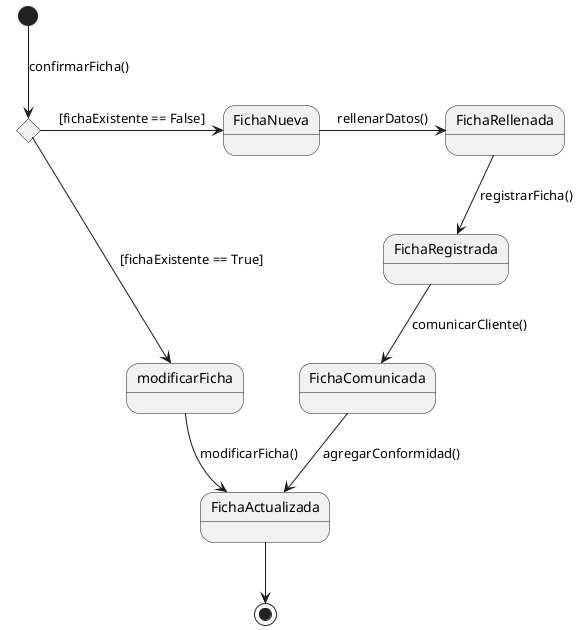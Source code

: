@startuml Ficha

state fichaExistente <<choice>>
[*] --> fichaExistente : confirmarFicha()
fichaExistente  ---> modificarFicha : [fichaExistente == True]

fichaExistente -right-> FichaNueva : [fichaExistente == False]
FichaNueva -right-> FichaRellenada : rellenarDatos()
FichaRellenada --> FichaRegistrada : registrarFicha()
FichaRegistrada -->FichaComunicada : comunicarCliente()
FichaComunicada --> FichaActualizada : agregarConformidad()
modificarFicha --> FichaActualizada : modificarFicha()
FichaActualizada --> [*]

@enduml